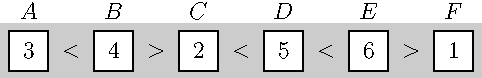 unitsize(1cm);
usepackage('inputenc', 'utf8');

string disug[] = {'<', '>', '<', '<', '>'};
string values[] = {'3','4','2','5','6','1'};
string letters[] = {"$A$", "$B$", "$C$", "$D$", "$E$", "$F$"};
int N = values.length;

real sep = .75, sq_w = .7;
path r = (-.5, -sq_w/2 - .13) -- (2 * N * sep - 2 * sep + .5, -sq_w/2 - .13) -- (2 * N * sep - 2 * sep + .5, sq_w/2 + .13) -- (-.5, sq_w/2 + .13) -- cycle;
fill(r, gray(.8));
for (int i = 0; i < N; ++i) {
	path sq = shift((sep, 0) * (2 * i) + (-.5, -.5)*sq_w) * scale(sq_w) * unitsquare;
	fill(sq, white);
	draw(sq);
	label("$" + values[i] + "$", (sep, 0) * (2*i));
	label(letters[i], (sep, 0) * (2*i) + (0, sq_w));
	if (i != N - 1) {
		label("$" + disug[i] + "$", (sep, 0) * (2*i+1));
	}
}